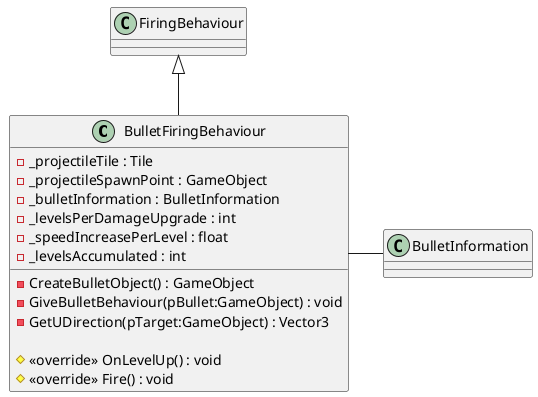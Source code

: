 @startuml
class BulletFiringBehaviour {
    - _projectileTile : Tile
    - _projectileSpawnPoint : GameObject
    - _bulletInformation : BulletInformation
    - _levelsPerDamageUpgrade : int
    - _speedIncreasePerLevel : float
    - _levelsAccumulated : int
    
    - CreateBulletObject() : GameObject
    - GiveBulletBehaviour(pBullet:GameObject) : void
    - GetUDirection(pTarget:GameObject) : Vector3
    
    # <<override>> OnLevelUp() : void
    # <<override>> Fire() : void
}
FiringBehaviour <|-- BulletFiringBehaviour
BulletFiringBehaviour - BulletInformation
@enduml
